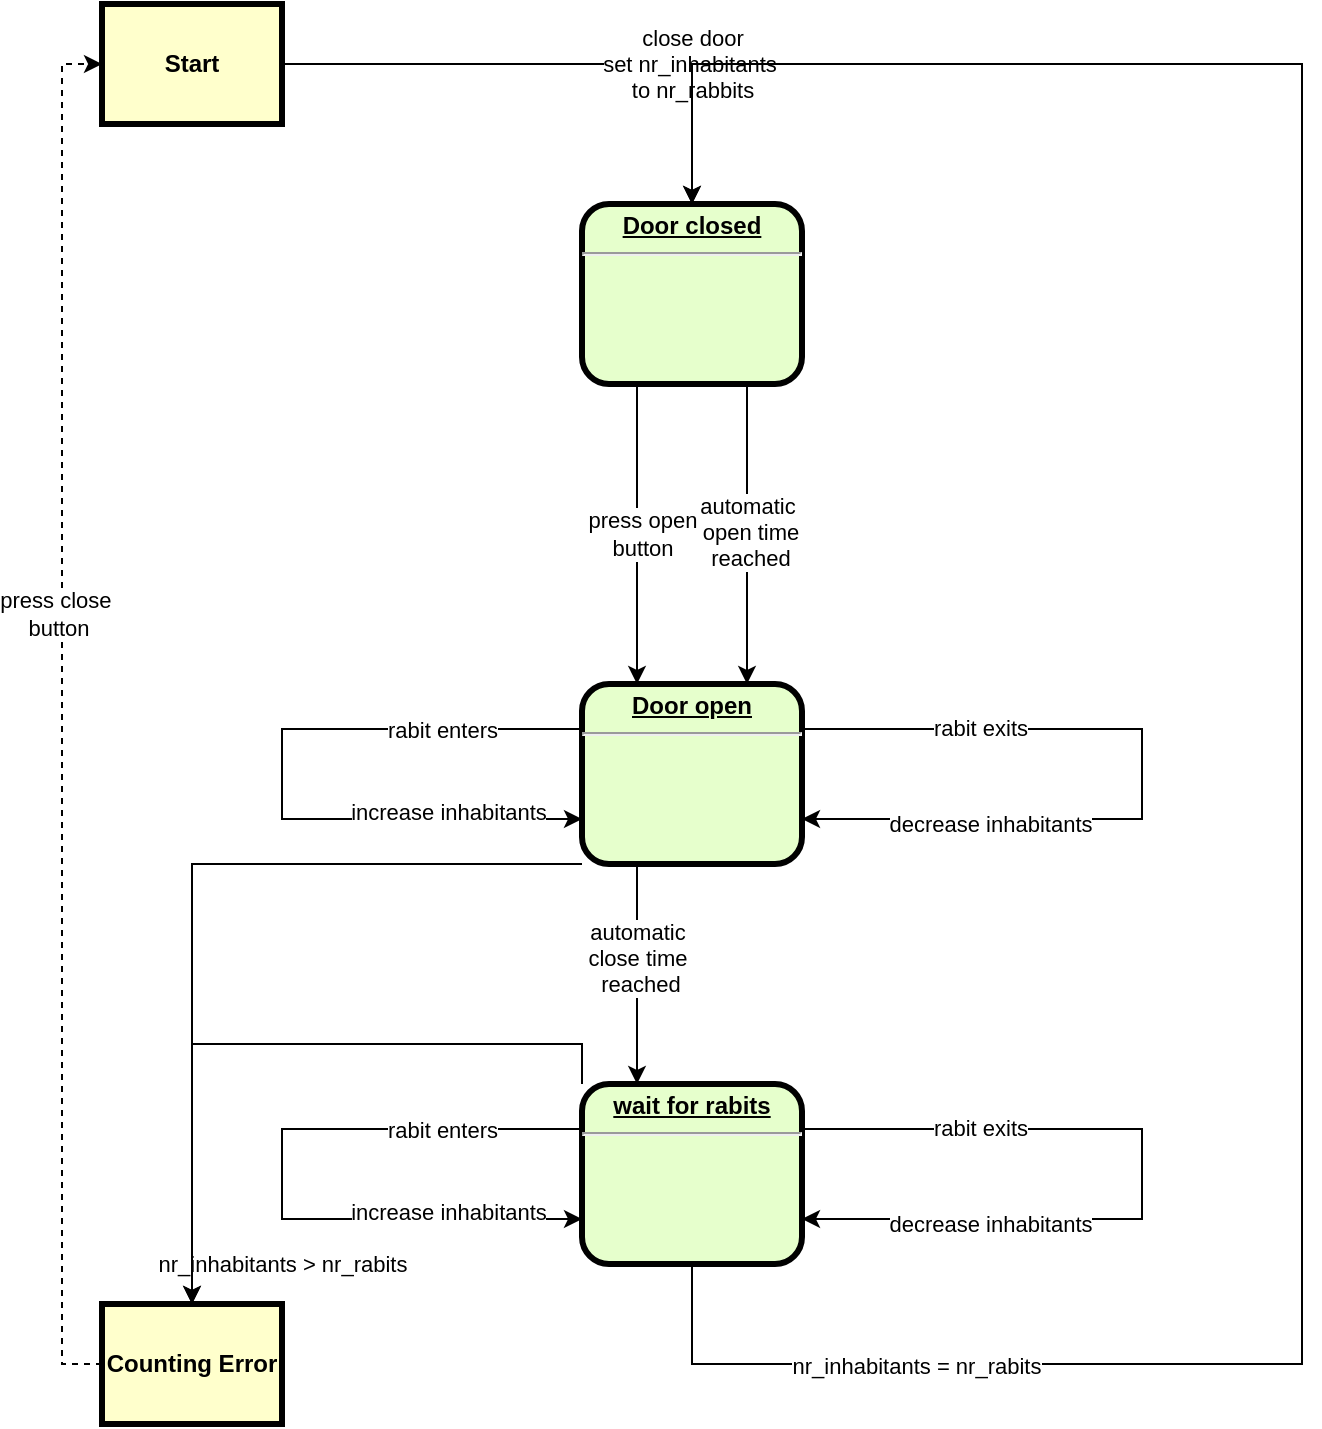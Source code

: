 <mxfile version="24.7.17">
  <diagram name="Page-1" id="c7558073-3199-34d8-9f00-42111426c3f3">
    <mxGraphModel grid="1" page="1" gridSize="10" guides="1" tooltips="1" connect="1" arrows="1" fold="1" pageScale="1" pageWidth="826" pageHeight="1169" background="none" math="0" shadow="0">
      <root>
        <mxCell id="0" />
        <mxCell id="1" parent="0" />
        <mxCell id="iIBplqzZ6nTYUZRlm0S1-133" style="edgeStyle=orthogonalEdgeStyle;rounded=0;orthogonalLoop=1;jettySize=auto;html=1;exitX=0;exitY=0.5;exitDx=0;exitDy=0;entryX=0;entryY=0.5;entryDx=0;entryDy=0;dashed=1;" edge="1" parent="1" source="3" target="iIBplqzZ6nTYUZRlm0S1-96">
          <mxGeometry relative="1" as="geometry" />
        </mxCell>
        <mxCell id="iIBplqzZ6nTYUZRlm0S1-134" value="&lt;div&gt;press close&amp;nbsp;&lt;/div&gt;&lt;div&gt;button&lt;br&gt;&lt;/div&gt;" style="edgeLabel;html=1;align=center;verticalAlign=middle;resizable=0;points=[];" connectable="0" vertex="1" parent="iIBplqzZ6nTYUZRlm0S1-133">
          <mxGeometry x="0.145" y="2" relative="1" as="geometry">
            <mxPoint as="offset" />
          </mxGeometry>
        </mxCell>
        <mxCell id="3" value="Counting Error" style="whiteSpace=wrap;align=center;verticalAlign=middle;fontStyle=1;strokeWidth=3;fillColor=#FFFFCC" vertex="1" parent="1">
          <mxGeometry x="40" y="700" width="90" height="60" as="geometry" />
        </mxCell>
        <mxCell id="iIBplqzZ6nTYUZRlm0S1-98" style="edgeStyle=orthogonalEdgeStyle;rounded=0;orthogonalLoop=1;jettySize=auto;html=1;exitX=1;exitY=0.5;exitDx=0;exitDy=0;entryX=0.5;entryY=0;entryDx=0;entryDy=0;" edge="1" parent="1" source="iIBplqzZ6nTYUZRlm0S1-96" target="iIBplqzZ6nTYUZRlm0S1-97">
          <mxGeometry relative="1" as="geometry" />
        </mxCell>
        <mxCell id="iIBplqzZ6nTYUZRlm0S1-99" value="&lt;div&gt;close door&lt;/div&gt;&lt;div&gt;set nr_inhabitants&amp;nbsp;&lt;/div&gt;&lt;div&gt;to nr_rabbits&lt;/div&gt;" style="edgeLabel;html=1;align=center;verticalAlign=middle;resizable=0;points=[];" connectable="0" vertex="1" parent="iIBplqzZ6nTYUZRlm0S1-98">
          <mxGeometry x="-0.054" y="-4" relative="1" as="geometry">
            <mxPoint x="75" y="-4" as="offset" />
          </mxGeometry>
        </mxCell>
        <mxCell id="iIBplqzZ6nTYUZRlm0S1-96" value="Start" style="whiteSpace=wrap;align=center;verticalAlign=middle;fontStyle=1;strokeWidth=3;fillColor=#FFFFCC" vertex="1" parent="1">
          <mxGeometry x="40" y="50" width="90" height="60" as="geometry" />
        </mxCell>
        <mxCell id="iIBplqzZ6nTYUZRlm0S1-100" style="edgeStyle=orthogonalEdgeStyle;rounded=0;orthogonalLoop=1;jettySize=auto;html=1;exitX=0.25;exitY=1;exitDx=0;exitDy=0;entryX=0.25;entryY=0;entryDx=0;entryDy=0;" edge="1" parent="1" source="iIBplqzZ6nTYUZRlm0S1-97" target="iIBplqzZ6nTYUZRlm0S1-101">
          <mxGeometry relative="1" as="geometry">
            <mxPoint x="335" y="360" as="targetPoint" />
          </mxGeometry>
        </mxCell>
        <mxCell id="iIBplqzZ6nTYUZRlm0S1-102" value="&lt;div&gt;press open&lt;/div&gt;&lt;div&gt;button&lt;/div&gt;" style="edgeLabel;html=1;align=center;verticalAlign=middle;resizable=0;points=[];" connectable="0" vertex="1" parent="iIBplqzZ6nTYUZRlm0S1-100">
          <mxGeometry y="2" relative="1" as="geometry">
            <mxPoint as="offset" />
          </mxGeometry>
        </mxCell>
        <mxCell id="iIBplqzZ6nTYUZRlm0S1-97" value="&lt;p style=&quot;margin: 0px; margin-top: 4px; text-align: center; text-decoration: underline;&quot;&gt;&lt;strong&gt;Door closed&lt;br&gt;&lt;/strong&gt;&lt;/p&gt;&lt;hr&gt;&lt;p style=&quot;margin: 0px; margin-left: 8px;&quot;&gt;&lt;br&gt;&lt;/p&gt;" style="verticalAlign=middle;align=center;overflow=fill;fontSize=12;fontFamily=Helvetica;html=1;rounded=1;fontStyle=1;strokeWidth=3;fillColor=#E6FFCC" vertex="1" parent="1">
          <mxGeometry x="280" y="150" width="110" height="90" as="geometry" />
        </mxCell>
        <mxCell id="iIBplqzZ6nTYUZRlm0S1-119" style="edgeStyle=orthogonalEdgeStyle;rounded=0;orthogonalLoop=1;jettySize=auto;html=1;exitX=0.25;exitY=1;exitDx=0;exitDy=0;entryX=0.25;entryY=0;entryDx=0;entryDy=0;" edge="1" parent="1" source="iIBplqzZ6nTYUZRlm0S1-101" target="iIBplqzZ6nTYUZRlm0S1-118">
          <mxGeometry relative="1" as="geometry" />
        </mxCell>
        <mxCell id="iIBplqzZ6nTYUZRlm0S1-120" value="&lt;div&gt;automatic&amp;nbsp;&lt;/div&gt;&lt;div&gt;close time&amp;nbsp;&lt;/div&gt;&lt;div&gt;reached&lt;/div&gt;" style="edgeLabel;html=1;align=center;verticalAlign=middle;resizable=0;points=[];" connectable="0" vertex="1" parent="iIBplqzZ6nTYUZRlm0S1-119">
          <mxGeometry x="-0.145" y="1" relative="1" as="geometry">
            <mxPoint as="offset" />
          </mxGeometry>
        </mxCell>
        <mxCell id="iIBplqzZ6nTYUZRlm0S1-121" style="edgeStyle=orthogonalEdgeStyle;rounded=0;orthogonalLoop=1;jettySize=auto;html=1;exitX=0;exitY=1;exitDx=0;exitDy=0;entryX=0.5;entryY=0;entryDx=0;entryDy=0;" edge="1" parent="1" source="iIBplqzZ6nTYUZRlm0S1-101" target="3">
          <mxGeometry relative="1" as="geometry">
            <Array as="points">
              <mxPoint x="85" y="480" />
            </Array>
          </mxGeometry>
        </mxCell>
        <mxCell id="iIBplqzZ6nTYUZRlm0S1-122" value="nr_inhabitants &amp;gt; nr_rabits" style="edgeLabel;html=1;align=center;verticalAlign=middle;resizable=0;points=[];" connectable="0" vertex="1" parent="iIBplqzZ6nTYUZRlm0S1-121">
          <mxGeometry x="-0.003" y="-1" relative="1" as="geometry">
            <mxPoint x="46" y="188" as="offset" />
          </mxGeometry>
        </mxCell>
        <mxCell id="iIBplqzZ6nTYUZRlm0S1-101" value="&lt;p style=&quot;margin: 0px; margin-top: 4px; text-align: center; text-decoration: underline;&quot;&gt;&lt;strong&gt;Door open&lt;br&gt;&lt;/strong&gt;&lt;/p&gt;&lt;hr&gt;&lt;p style=&quot;margin: 0px; margin-left: 8px;&quot;&gt;&lt;br&gt;&lt;/p&gt;" style="verticalAlign=middle;align=center;overflow=fill;fontSize=12;fontFamily=Helvetica;html=1;rounded=1;fontStyle=1;strokeWidth=3;fillColor=#E6FFCC" vertex="1" parent="1">
          <mxGeometry x="280" y="390" width="110" height="90" as="geometry" />
        </mxCell>
        <mxCell id="iIBplqzZ6nTYUZRlm0S1-103" style="edgeStyle=orthogonalEdgeStyle;rounded=0;orthogonalLoop=1;jettySize=auto;html=1;exitX=0.75;exitY=1;exitDx=0;exitDy=0;entryX=0.75;entryY=0;entryDx=0;entryDy=0;" edge="1" parent="1" source="iIBplqzZ6nTYUZRlm0S1-97" target="iIBplqzZ6nTYUZRlm0S1-101">
          <mxGeometry relative="1" as="geometry">
            <mxPoint x="363" y="380" as="targetPoint" />
          </mxGeometry>
        </mxCell>
        <mxCell id="iIBplqzZ6nTYUZRlm0S1-104" value="&lt;div&gt;automatic&amp;nbsp;&lt;/div&gt;&lt;div&gt;open time&lt;/div&gt;&lt;div&gt;reached&lt;br&gt;&lt;/div&gt;" style="edgeLabel;html=1;align=center;verticalAlign=middle;resizable=0;points=[];" connectable="0" vertex="1" parent="iIBplqzZ6nTYUZRlm0S1-103">
          <mxGeometry x="-0.013" y="1" relative="1" as="geometry">
            <mxPoint as="offset" />
          </mxGeometry>
        </mxCell>
        <mxCell id="iIBplqzZ6nTYUZRlm0S1-110" style="edgeStyle=orthogonalEdgeStyle;rounded=0;orthogonalLoop=1;jettySize=auto;html=1;exitX=0;exitY=0.25;exitDx=0;exitDy=0;entryX=0;entryY=0.75;entryDx=0;entryDy=0;" edge="1" parent="1" source="iIBplqzZ6nTYUZRlm0S1-101" target="iIBplqzZ6nTYUZRlm0S1-101">
          <mxGeometry relative="1" as="geometry">
            <Array as="points">
              <mxPoint x="130" y="413" />
              <mxPoint x="130" y="458" />
            </Array>
          </mxGeometry>
        </mxCell>
        <mxCell id="iIBplqzZ6nTYUZRlm0S1-111" value="rabit enters" style="edgeLabel;html=1;align=center;verticalAlign=middle;resizable=0;points=[];" connectable="0" vertex="1" parent="iIBplqzZ6nTYUZRlm0S1-110">
          <mxGeometry x="-0.592" relative="1" as="geometry">
            <mxPoint as="offset" />
          </mxGeometry>
        </mxCell>
        <mxCell id="iIBplqzZ6nTYUZRlm0S1-112" value="increase inhabitants" style="edgeLabel;html=1;align=center;verticalAlign=middle;resizable=0;points=[];" connectable="0" vertex="1" parent="iIBplqzZ6nTYUZRlm0S1-110">
          <mxGeometry x="0.608" y="5" relative="1" as="geometry">
            <mxPoint y="1" as="offset" />
          </mxGeometry>
        </mxCell>
        <mxCell id="iIBplqzZ6nTYUZRlm0S1-113" style="edgeStyle=orthogonalEdgeStyle;rounded=0;orthogonalLoop=1;jettySize=auto;html=1;exitX=1;exitY=0.25;exitDx=0;exitDy=0;entryX=1;entryY=0.75;entryDx=0;entryDy=0;" edge="1" parent="1" source="iIBplqzZ6nTYUZRlm0S1-101" target="iIBplqzZ6nTYUZRlm0S1-101">
          <mxGeometry relative="1" as="geometry">
            <Array as="points">
              <mxPoint x="560" y="413" />
              <mxPoint x="560" y="458" />
            </Array>
          </mxGeometry>
        </mxCell>
        <mxCell id="iIBplqzZ6nTYUZRlm0S1-114" value="rabit exits" style="edgeLabel;html=1;align=center;verticalAlign=middle;resizable=0;points=[];" connectable="0" vertex="1" parent="iIBplqzZ6nTYUZRlm0S1-113">
          <mxGeometry x="-0.537" y="2" relative="1" as="geometry">
            <mxPoint y="1" as="offset" />
          </mxGeometry>
        </mxCell>
        <mxCell id="iIBplqzZ6nTYUZRlm0S1-115" value="decrease inhabitants" style="edgeLabel;html=1;align=center;verticalAlign=middle;resizable=0;points=[];" connectable="0" vertex="1" parent="iIBplqzZ6nTYUZRlm0S1-113">
          <mxGeometry x="0.513" y="2" relative="1" as="geometry">
            <mxPoint as="offset" />
          </mxGeometry>
        </mxCell>
        <mxCell id="iIBplqzZ6nTYUZRlm0S1-130" style="edgeStyle=orthogonalEdgeStyle;rounded=0;orthogonalLoop=1;jettySize=auto;html=1;exitX=0;exitY=0;exitDx=0;exitDy=0;entryX=0.5;entryY=0;entryDx=0;entryDy=0;" edge="1" parent="1" source="iIBplqzZ6nTYUZRlm0S1-118" target="3">
          <mxGeometry relative="1" as="geometry" />
        </mxCell>
        <mxCell id="iIBplqzZ6nTYUZRlm0S1-131" style="edgeStyle=orthogonalEdgeStyle;rounded=0;orthogonalLoop=1;jettySize=auto;html=1;exitX=0.5;exitY=1;exitDx=0;exitDy=0;entryX=0.5;entryY=0;entryDx=0;entryDy=0;" edge="1" parent="1" source="iIBplqzZ6nTYUZRlm0S1-118" target="iIBplqzZ6nTYUZRlm0S1-97">
          <mxGeometry relative="1" as="geometry">
            <Array as="points">
              <mxPoint x="335" y="730" />
              <mxPoint x="640" y="730" />
              <mxPoint x="640" y="80" />
              <mxPoint x="335" y="80" />
            </Array>
          </mxGeometry>
        </mxCell>
        <mxCell id="iIBplqzZ6nTYUZRlm0S1-132" value="nr_inhabitants = nr_rabits" style="edgeLabel;html=1;align=center;verticalAlign=middle;resizable=0;points=[];" connectable="0" vertex="1" parent="iIBplqzZ6nTYUZRlm0S1-131">
          <mxGeometry x="-0.765" y="-1" relative="1" as="geometry">
            <mxPoint as="offset" />
          </mxGeometry>
        </mxCell>
        <mxCell id="iIBplqzZ6nTYUZRlm0S1-118" value="&lt;p style=&quot;margin: 0px; margin-top: 4px; text-align: center; text-decoration: underline;&quot;&gt;&lt;strong&gt;wait for rabits&lt;br&gt;&lt;/strong&gt;&lt;/p&gt;&lt;hr&gt;&lt;p style=&quot;margin: 0px; margin-left: 8px;&quot;&gt;&lt;br&gt;&lt;/p&gt;" style="verticalAlign=middle;align=center;overflow=fill;fontSize=12;fontFamily=Helvetica;html=1;rounded=1;fontStyle=1;strokeWidth=3;fillColor=#E6FFCC" vertex="1" parent="1">
          <mxGeometry x="280" y="590" width="110" height="90" as="geometry" />
        </mxCell>
        <mxCell id="iIBplqzZ6nTYUZRlm0S1-123" style="edgeStyle=orthogonalEdgeStyle;rounded=0;orthogonalLoop=1;jettySize=auto;html=1;exitX=0;exitY=0.25;exitDx=0;exitDy=0;entryX=0;entryY=0.75;entryDx=0;entryDy=0;" edge="1" parent="1" source="iIBplqzZ6nTYUZRlm0S1-118" target="iIBplqzZ6nTYUZRlm0S1-118">
          <mxGeometry relative="1" as="geometry">
            <mxPoint x="280" y="612.5" as="sourcePoint" />
            <mxPoint x="280" y="657.5" as="targetPoint" />
            <Array as="points">
              <mxPoint x="130" y="613" />
              <mxPoint x="130" y="658" />
            </Array>
          </mxGeometry>
        </mxCell>
        <mxCell id="iIBplqzZ6nTYUZRlm0S1-124" value="rabit enters" style="edgeLabel;html=1;align=center;verticalAlign=middle;resizable=0;points=[];" connectable="0" vertex="1" parent="iIBplqzZ6nTYUZRlm0S1-123">
          <mxGeometry x="-0.592" relative="1" as="geometry">
            <mxPoint as="offset" />
          </mxGeometry>
        </mxCell>
        <mxCell id="iIBplqzZ6nTYUZRlm0S1-125" value="increase inhabitants" style="edgeLabel;html=1;align=center;verticalAlign=middle;resizable=0;points=[];" connectable="0" vertex="1" parent="iIBplqzZ6nTYUZRlm0S1-123">
          <mxGeometry x="0.608" y="5" relative="1" as="geometry">
            <mxPoint y="1" as="offset" />
          </mxGeometry>
        </mxCell>
        <mxCell id="iIBplqzZ6nTYUZRlm0S1-127" style="edgeStyle=orthogonalEdgeStyle;rounded=0;orthogonalLoop=1;jettySize=auto;html=1;exitX=1;exitY=0.25;exitDx=0;exitDy=0;entryX=1;entryY=0.75;entryDx=0;entryDy=0;" edge="1" parent="1" source="iIBplqzZ6nTYUZRlm0S1-118" target="iIBplqzZ6nTYUZRlm0S1-118">
          <mxGeometry relative="1" as="geometry">
            <mxPoint x="390" y="612.5" as="sourcePoint" />
            <mxPoint x="390" y="657.5" as="targetPoint" />
            <Array as="points">
              <mxPoint x="560" y="613" />
              <mxPoint x="560" y="658" />
            </Array>
          </mxGeometry>
        </mxCell>
        <mxCell id="iIBplqzZ6nTYUZRlm0S1-128" value="rabit exits" style="edgeLabel;html=1;align=center;verticalAlign=middle;resizable=0;points=[];" connectable="0" vertex="1" parent="iIBplqzZ6nTYUZRlm0S1-127">
          <mxGeometry x="-0.537" y="2" relative="1" as="geometry">
            <mxPoint y="1" as="offset" />
          </mxGeometry>
        </mxCell>
        <mxCell id="iIBplqzZ6nTYUZRlm0S1-129" value="decrease inhabitants" style="edgeLabel;html=1;align=center;verticalAlign=middle;resizable=0;points=[];" connectable="0" vertex="1" parent="iIBplqzZ6nTYUZRlm0S1-127">
          <mxGeometry x="0.513" y="2" relative="1" as="geometry">
            <mxPoint as="offset" />
          </mxGeometry>
        </mxCell>
      </root>
    </mxGraphModel>
  </diagram>
</mxfile>
